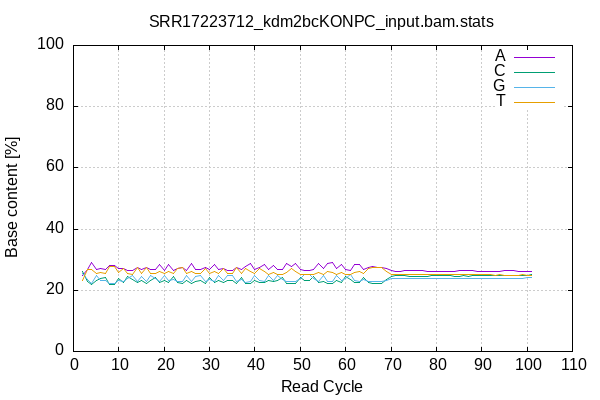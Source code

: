 
            set terminal png size 600,400 truecolor
            set output "SRR17223712_kdm2bcKONPC_input_stats/acgt-cycles.png"
            set grid xtics ytics y2tics back lc rgb "#cccccc"
            set style line 1 linecolor rgb "green"
            set style line 2 linecolor rgb "red"
            set style line 3 linecolor rgb "black"
            set style line 4 linecolor rgb "blue"
            set style increment user
            set ylabel "Base content [%]"
            set xlabel "Read Cycle"
            set yrange [0:100]
            set title "SRR17223712_kdm2bcKONPC_input.bam.stats" noenhanced
            plot '-' w l ti 'A', '-' w l ti 'C', '-' w l ti 'G', '-' w l ti 'T'
        2	24.74
3	26.86
4	29.11
5	26.72
6	27.15
7	26.96
8	28.04
9	28.15
10	27.03
11	27.22
12	26.45
13	26.32
14	27.36
15	26.74
16	27.56
17	26.64
18	26.71
19	28.46
20	26.59
21	28.29
22	26.55
23	27.16
24	27.46
25	26.59
26	28.67
27	26.85
28	26.75
29	27.47
30	26.75
31	28.44
32	26.65
33	27.20
34	26.62
35	26.57
36	27.52
37	26.91
38	27.74
39	28.76
40	26.79
41	27.30
42	28.49
43	26.75
44	28.22
45	26.78
46	26.92
47	28.81
48	27.91
49	28.84
50	26.87
51	26.56
52	26.55
53	26.69
54	28.68
55	27.00
56	28.81
57	28.94
58	26.97
59	28.58
60	26.64
61	26.38
62	28.30
63	28.43
64	26.71
65	27.44
66	27.62
67	27.60
68	27.49
69	27.01
70	26.32
71	26.20
72	26.20
73	26.32
74	26.44
75	26.43
76	26.47
77	26.37
78	26.30
79	26.24
80	26.20
81	26.16
82	26.24
83	26.19
84	26.28
85	26.36
86	26.42
87	26.39
88	26.35
89	26.27
90	26.28
91	26.20
92	26.15
93	26.20
94	26.29
95	26.37
96	26.40
97	26.36
98	26.30
99	26.20
100	26.13
101	26.08
end
2	26.30
3	23.01
4	21.87
5	23.18
6	23.90
7	24.25
8	21.98
9	21.85
10	24.01
11	22.63
12	24.39
13	23.54
14	22.46
15	23.18
16	22.23
17	23.12
18	24.18
19	22.42
20	23.12
21	22.51
22	24.37
23	22.66
24	22.26
25	23.15
26	22.22
27	22.99
28	23.06
29	22.38
30	24.21
31	22.51
32	23.15
33	22.46
34	23.05
35	23.14
36	22.26
37	24.12
38	22.35
39	22.25
40	23.07
41	22.50
42	22.41
43	23.27
44	22.86
45	23.32
46	24.22
47	22.35
48	22.15
49	22.24
50	24.22
51	23.33
52	23.27
53	24.35
54	22.41
55	23.02
56	22.23
57	22.27
58	23.06
59	22.49
60	24.41
61	23.51
62	22.59
63	22.56
64	24.26
65	22.52
66	22.24
67	22.27
68	22.34
69	23.48
70	24.58
71	24.69
72	24.72
73	24.76
74	24.64
75	24.67
76	24.54
77	24.59
78	24.64
79	24.69
80	24.75
81	24.80
82	24.73
83	24.77
84	24.65
85	24.67
86	24.68
87	24.67
88	24.69
89	24.77
90	24.81
91	24.84
92	24.85
93	24.87
94	24.84
95	24.80
96	24.79
97	24.82
98	24.83
99	24.84
100	24.89
101	25.01
end
2	25.59
3	23.42
4	22.32
5	24.73
6	23.14
7	23.29
8	22.32
9	22.17
10	23.19
11	22.95
12	23.73
13	24.83
14	22.84
15	24.61
16	22.82
17	24.81
18	23.75
19	22.97
20	24.88
21	23.09
22	23.63
23	22.95
24	22.72
25	24.71
26	22.81
27	24.60
28	24.72
29	22.94
30	23.62
31	23.02
32	24.82
33	23.16
34	24.74
35	24.92
36	22.90
37	23.49
38	22.71
39	22.80
40	24.74
41	23.08
42	22.96
43	24.74
44	23.20
45	24.82
46	23.67
47	22.87
48	22.79
49	22.85
50	23.83
51	25.10
52	25.10
53	23.95
54	22.98
55	24.77
56	22.93
57	22.86
58	24.75
59	23.06
60	23.86
61	25.03
62	23.20
63	23.00
64	23.61
65	22.80
66	22.72
67	22.74
68	22.81
69	23.28
70	23.82
71	23.84
72	23.83
73	23.80
74	23.77
75	23.79
76	23.80
77	23.83
78	23.86
79	23.86
80	23.88
81	23.90
82	23.89
83	23.90
84	23.86
85	23.84
86	23.78
87	23.77
88	23.82
89	23.89
90	23.86
91	23.93
92	23.96
93	23.96
94	23.86
95	23.85
96	23.86
97	23.88
98	23.94
99	23.96
100	24.04
101	24.02
end
2	23.36
3	26.71
4	26.70
5	25.37
6	25.82
7	25.50
8	27.66
9	27.83
10	25.77
11	27.20
12	25.44
13	25.31
14	27.34
15	25.47
16	27.39
17	25.42
18	25.37
19	26.14
20	25.41
21	26.12
22	25.46
23	27.23
24	27.56
25	25.55
26	26.30
27	25.56
28	25.48
29	27.21
30	25.42
31	26.03
32	25.37
33	27.17
34	25.59
35	25.37
36	27.31
37	25.48
38	27.19
39	26.19
40	25.40
41	27.13
42	26.13
43	25.24
44	25.72
45	25.08
46	25.19
47	25.97
48	27.15
49	26.06
50	25.08
51	25.02
52	25.08
53	25.02
54	25.92
55	25.21
56	26.03
57	25.93
58	25.22
59	25.88
60	25.08
61	25.07
62	25.91
63	26.01
64	25.41
65	27.24
66	27.43
67	27.39
68	27.36
69	26.22
70	25.28
71	25.27
72	25.25
73	25.12
74	25.15
75	25.12
76	25.19
77	25.22
78	25.20
79	25.21
80	25.17
81	25.14
82	25.14
83	25.14
84	25.21
85	25.13
86	25.13
87	25.16
88	25.14
89	25.07
90	25.05
91	25.03
92	25.04
93	24.98
94	25.01
95	24.98
96	24.95
97	24.94
98	24.93
99	25.00
100	24.93
101	24.89
end
